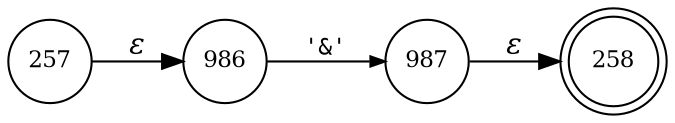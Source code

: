 digraph ATN {
rankdir=LR;
s258[fontsize=11, label="258", shape=doublecircle, fixedsize=true, width=.6];
s257[fontsize=11,label="257", shape=circle, fixedsize=true, width=.55, peripheries=1];
s986[fontsize=11,label="986", shape=circle, fixedsize=true, width=.55, peripheries=1];
s987[fontsize=11,label="987", shape=circle, fixedsize=true, width=.55, peripheries=1];
s257 -> s986 [fontname="Times-Italic", label="&epsilon;"];
s986 -> s987 [fontsize=11, fontname="Courier", arrowsize=.7, label = "'&'", arrowhead = normal];
s987 -> s258 [fontname="Times-Italic", label="&epsilon;"];
}